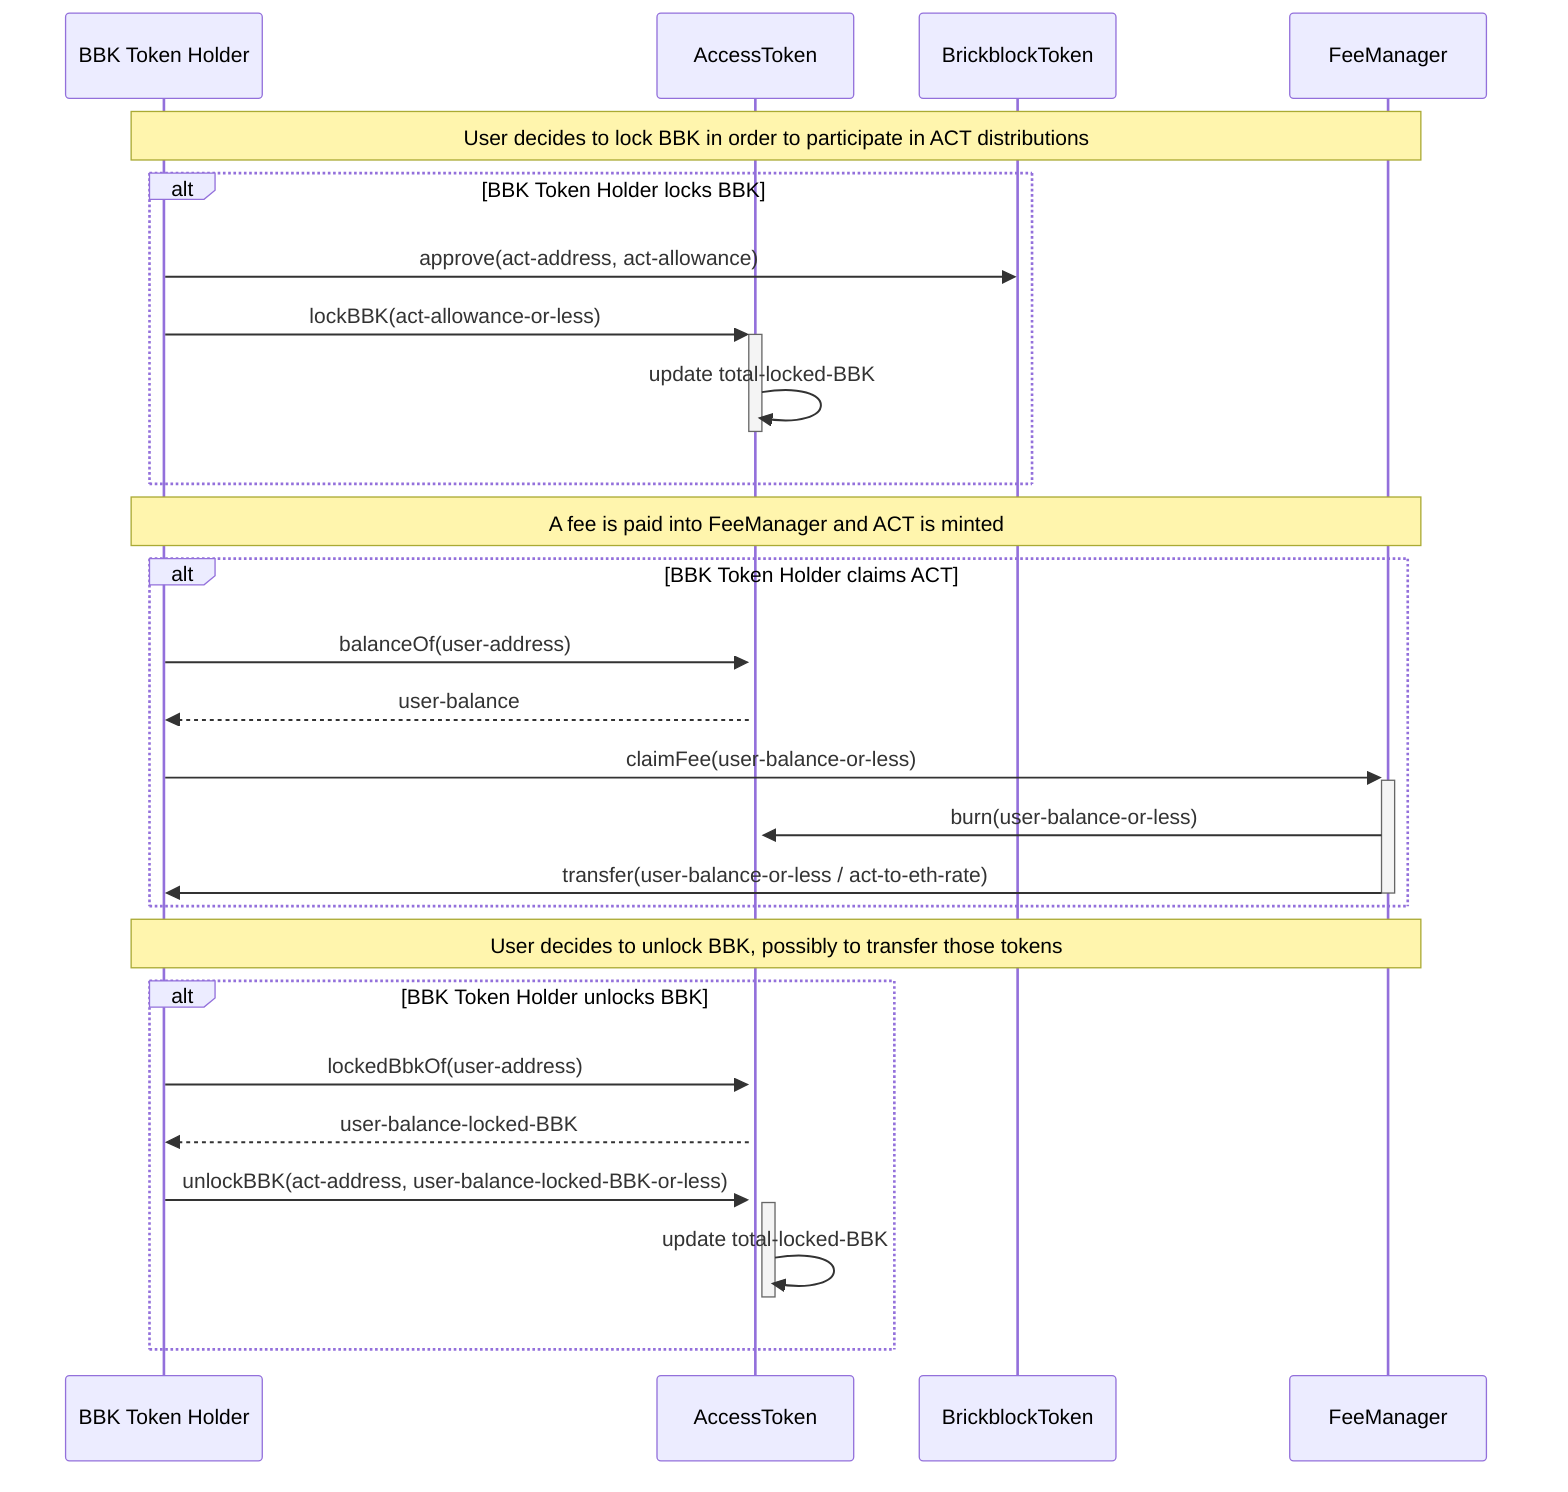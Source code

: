 sequenceDiagram
  participant User as BBK Token Holder
  participant ACT as AccessToken
  participant BBK as BrickblockToken
  participant FMR as FeeManager

  Note over User,FMR: User decides to lock BBK in order to participate in ACT distributions

  alt BBK Token Holder locks BBK
    User->>BBK: approve(act-address, act-allowance)
    User->>+ACT: lockBBK(act-allowance-or-less)
    ACT->>-ACT: update total-locked-BBK
  end

  Note over User,FMR: A fee is paid into FeeManager and ACT is minted

  alt BBK Token Holder claims ACT
    User->>+ACT: balanceOf(user-address)
    ACT-->>User: user-balance
    User->>+FMR: claimFee(user-balance-or-less)
    FMR->>ACT: burn(user-balance-or-less)
    FMR->>-User: transfer(user-balance-or-less / act-to-eth-rate)
  end

  Note over User,FMR: User decides to unlock BBK, possibly to transfer those tokens

  alt BBK Token Holder unlocks BBK
    User->>+ACT: lockedBbkOf(user-address)
    ACT-->>User: user-balance-locked-BBK
    User->>+ACT: unlockBBK(act-address, user-balance-locked-BBK-or-less)
    ACT->>-ACT: update total-locked-BBK
  end